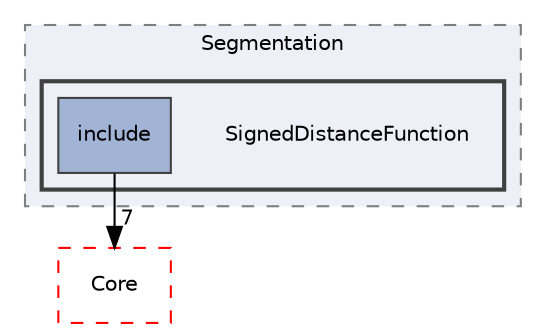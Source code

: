 digraph "SignedDistanceFunction"
{
 // LATEX_PDF_SIZE
  edge [fontname="Helvetica",fontsize="10",labelfontname="Helvetica",labelfontsize="10"];
  node [fontname="Helvetica",fontsize="10",shape=record];
  compound=true
  subgraph clusterdir_431b5b85ef2fd850d23fe72862364324 {
    graph [ bgcolor="#edf0f7", pencolor="grey50", style="filled,dashed,", label="Segmentation", fontname="Helvetica", fontsize="10", URL="dir_431b5b85ef2fd850d23fe72862364324.html"]
  subgraph clusterdir_db85a1cf755ded535c0488df221c3c80 {
    graph [ bgcolor="#edf0f7", pencolor="grey25", style="filled,bold,", label="", fontname="Helvetica", fontsize="10", URL="dir_db85a1cf755ded535c0488df221c3c80.html"]
    dir_db85a1cf755ded535c0488df221c3c80 [shape=plaintext, label="SignedDistanceFunction"];
  dir_423a7490c33d4b2f057d945fa3d73331 [shape=box, label="include", style="filled,", fillcolor="#a2b4d6", color="grey25", URL="dir_423a7490c33d4b2f057d945fa3d73331.html"];
  }
  }
  dir_cac7f9cecb9aa42a0bd05452dddd8a21 [shape=box, label="Core", style="dashed,", fillcolor="#edf0f7", color="red", URL="dir_cac7f9cecb9aa42a0bd05452dddd8a21.html"];
  dir_423a7490c33d4b2f057d945fa3d73331->dir_cac7f9cecb9aa42a0bd05452dddd8a21 [headlabel="7", labeldistance=1.5 headhref="dir_000171_000014.html"];
}

